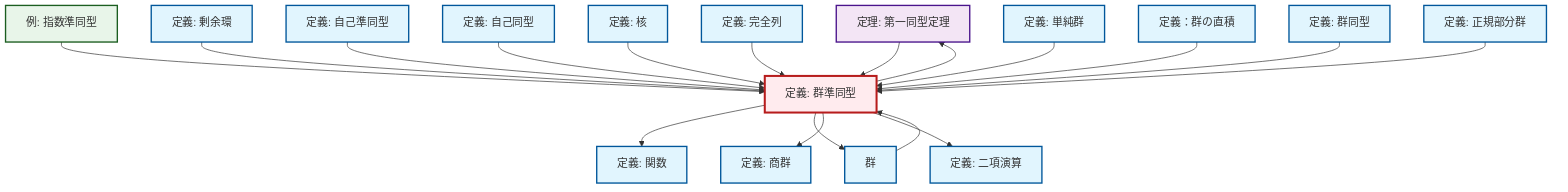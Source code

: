 graph TD
    classDef definition fill:#e1f5fe,stroke:#01579b,stroke-width:2px
    classDef theorem fill:#f3e5f5,stroke:#4a148c,stroke-width:2px
    classDef axiom fill:#fff3e0,stroke:#e65100,stroke-width:2px
    classDef example fill:#e8f5e9,stroke:#1b5e20,stroke-width:2px
    classDef current fill:#ffebee,stroke:#b71c1c,stroke-width:3px
    def-binary-operation["定義: 二項演算"]:::definition
    thm-first-isomorphism["定理: 第一同型定理"]:::theorem
    def-function["定義: 関数"]:::definition
    def-homomorphism["定義: 群準同型"]:::definition
    def-normal-subgroup["定義: 正規部分群"]:::definition
    def-direct-product["定義：群の直積"]:::definition
    def-isomorphism["定義: 群同型"]:::definition
    def-group["群"]:::definition
    def-automorphism["定義: 自己同型"]:::definition
    def-simple-group["定義: 単純群"]:::definition
    def-endomorphism["定義: 自己準同型"]:::definition
    def-kernel["定義: 核"]:::definition
    def-exact-sequence["定義: 完全列"]:::definition
    def-quotient-ring["定義: 剰余環"]:::definition
    def-quotient-group["定義: 商群"]:::definition
    ex-exponential-homomorphism["例: 指数準同型"]:::example
    def-homomorphism --> def-function
    ex-exponential-homomorphism --> def-homomorphism
    def-quotient-ring --> def-homomorphism
    def-homomorphism --> thm-first-isomorphism
    def-endomorphism --> def-homomorphism
    def-homomorphism --> def-group
    thm-first-isomorphism --> def-homomorphism
    def-automorphism --> def-homomorphism
    def-kernel --> def-homomorphism
    def-group --> def-homomorphism
    def-exact-sequence --> def-homomorphism
    def-simple-group --> def-homomorphism
    def-direct-product --> def-homomorphism
    def-isomorphism --> def-homomorphism
    def-homomorphism --> def-quotient-group
    def-homomorphism --> def-binary-operation
    def-normal-subgroup --> def-homomorphism
    class def-homomorphism current